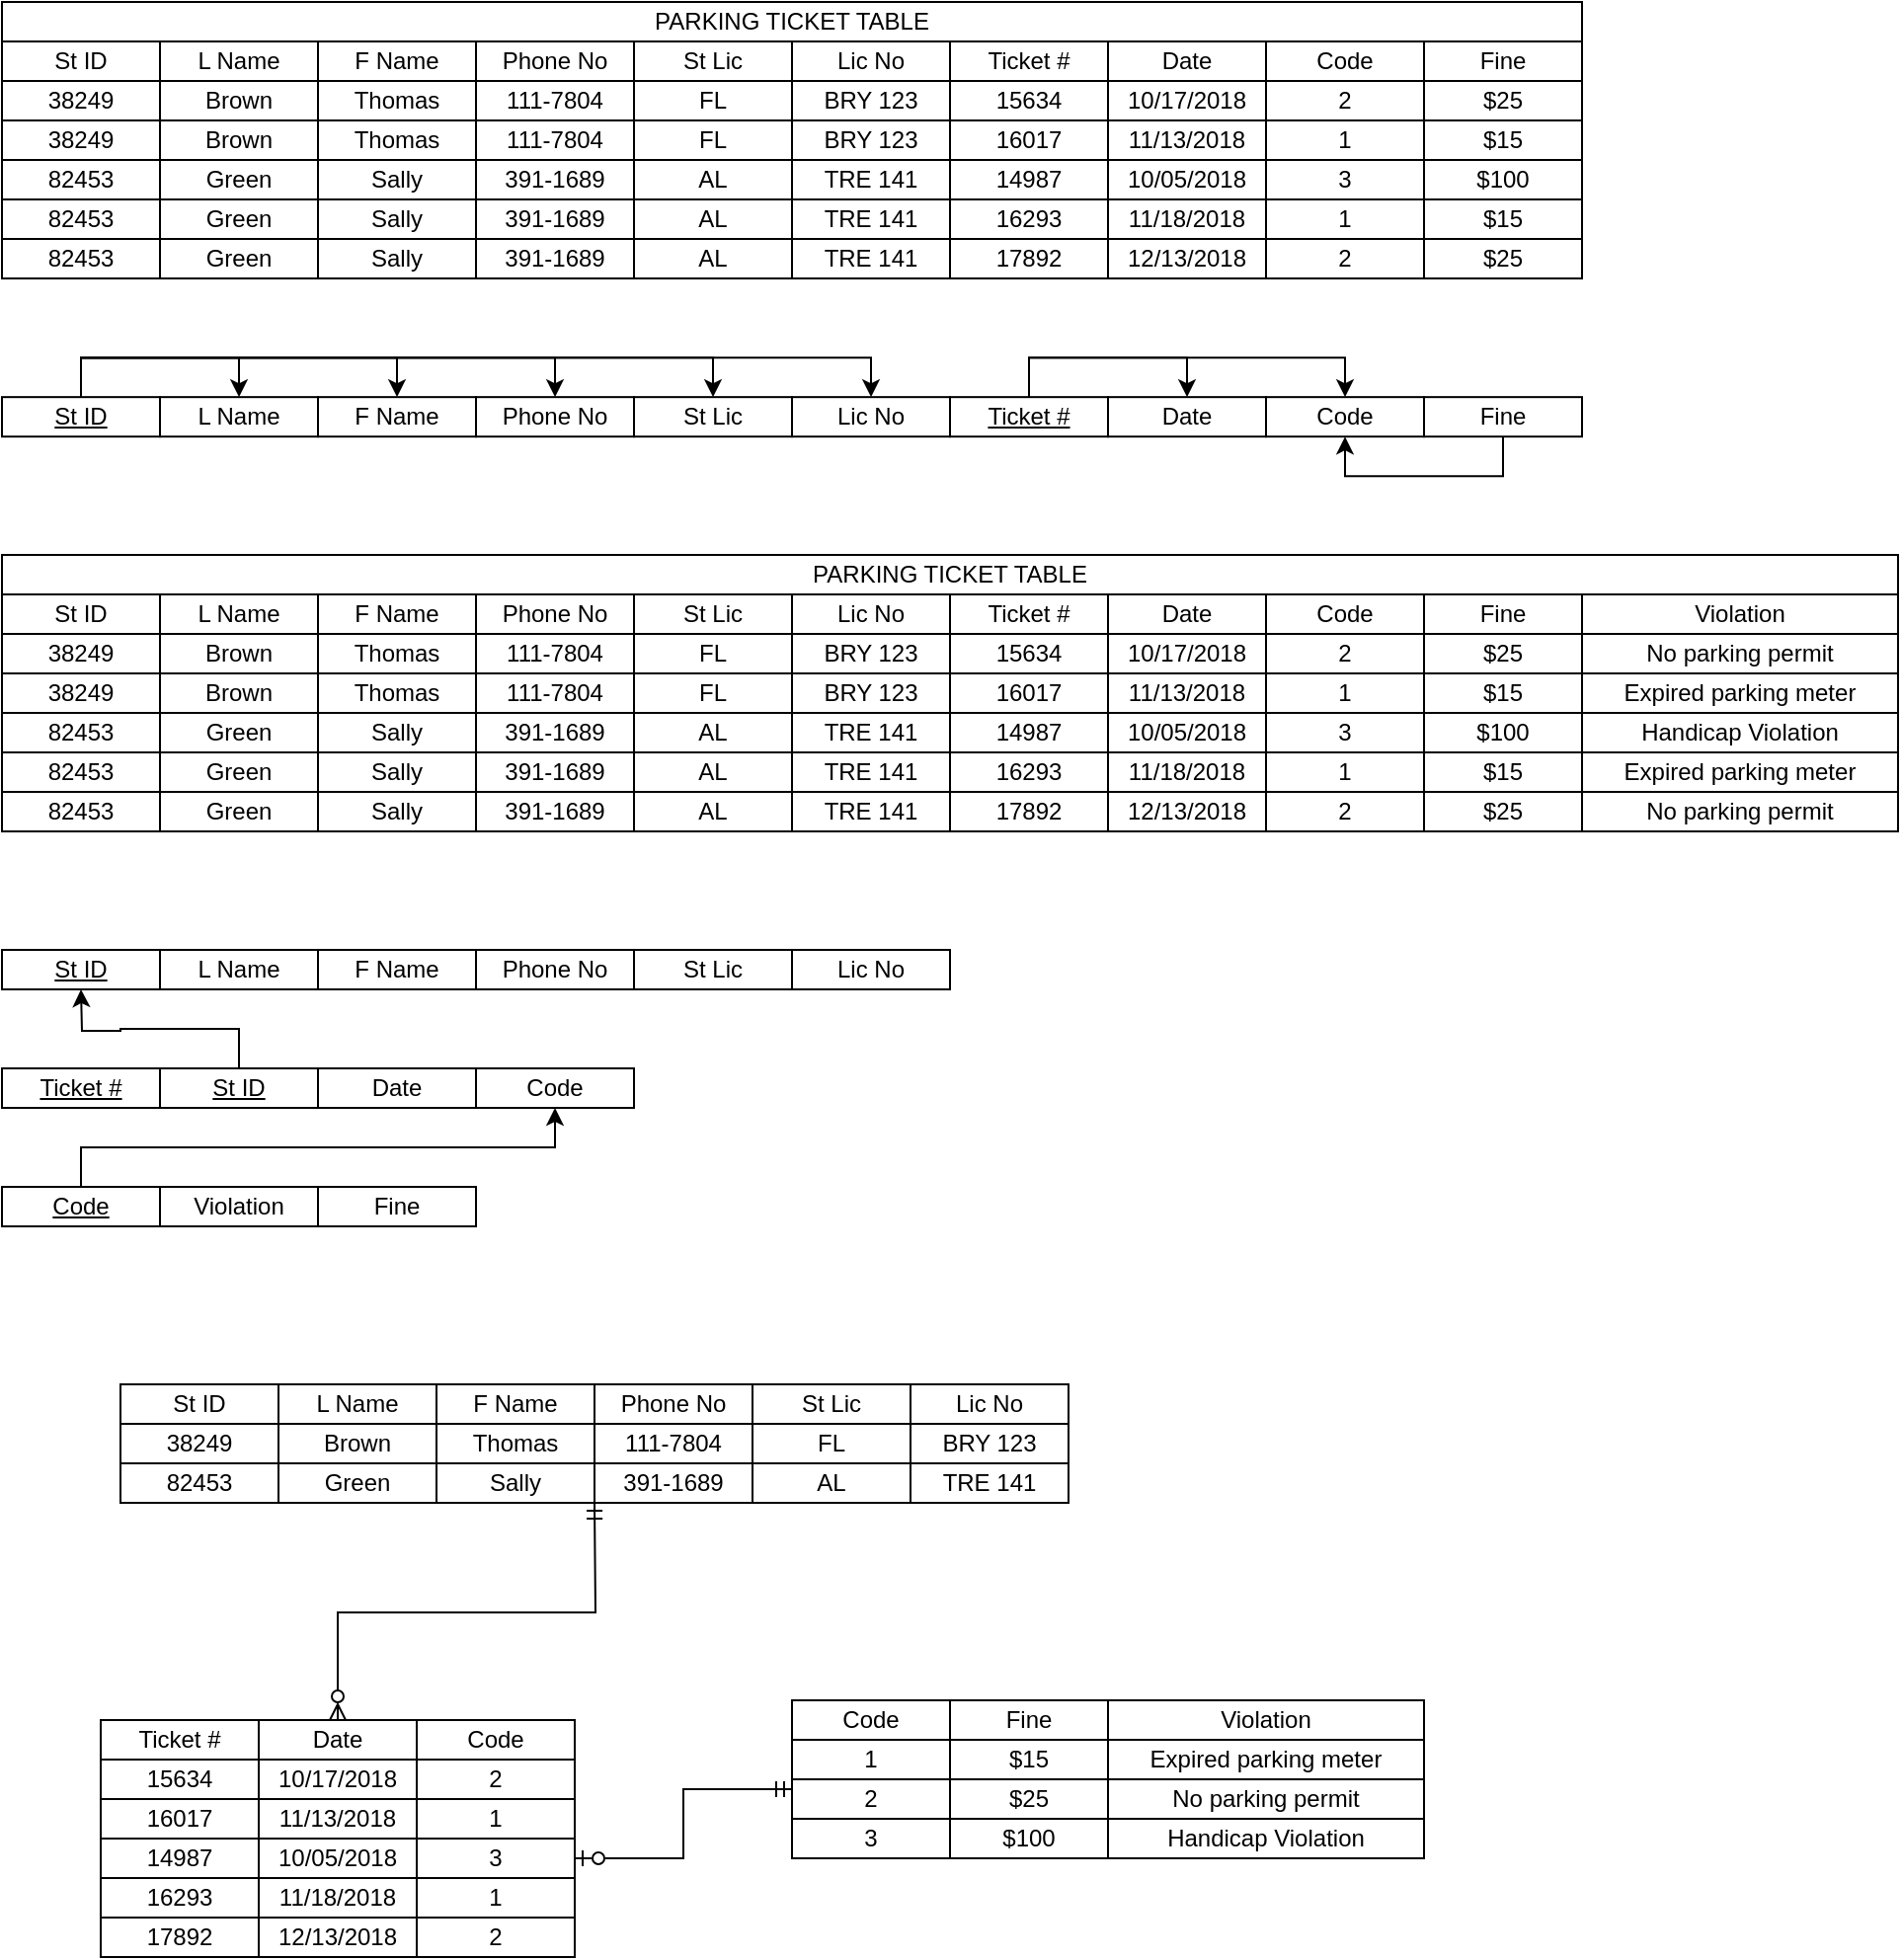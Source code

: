 <mxfile version="28.2.8">
  <diagram name="Page-1" id="AvaMco-YdOsuPRPhcN-Y">
    <mxGraphModel dx="755" dy="440" grid="1" gridSize="10" guides="1" tooltips="1" connect="1" arrows="1" fold="1" page="1" pageScale="1" pageWidth="850" pageHeight="1100" math="0" shadow="0">
      <root>
        <mxCell id="0" />
        <mxCell id="1" parent="0" />
        <mxCell id="0UQjAZHjR5uYfEtRIdzx-64" value="L Name" style="rounded=0;whiteSpace=wrap;html=1;" parent="1" vertex="1">
          <mxGeometry x="80" y="20" width="80" height="20" as="geometry" />
        </mxCell>
        <mxCell id="0UQjAZHjR5uYfEtRIdzx-65" value="St ID" style="rounded=0;whiteSpace=wrap;html=1;" parent="1" vertex="1">
          <mxGeometry y="20" width="80" height="20" as="geometry" />
        </mxCell>
        <mxCell id="0UQjAZHjR5uYfEtRIdzx-66" value="Phone No" style="rounded=0;whiteSpace=wrap;html=1;" parent="1" vertex="1">
          <mxGeometry x="240" y="20" width="80" height="20" as="geometry" />
        </mxCell>
        <mxCell id="0UQjAZHjR5uYfEtRIdzx-67" value="F Name" style="rounded=0;whiteSpace=wrap;html=1;" parent="1" vertex="1">
          <mxGeometry x="160" y="20" width="80" height="20" as="geometry" />
        </mxCell>
        <mxCell id="0UQjAZHjR5uYfEtRIdzx-68" value="Lic No" style="rounded=0;whiteSpace=wrap;html=1;" parent="1" vertex="1">
          <mxGeometry x="400" y="20" width="80" height="20" as="geometry" />
        </mxCell>
        <mxCell id="0UQjAZHjR5uYfEtRIdzx-69" value="St Lic" style="rounded=0;whiteSpace=wrap;html=1;" parent="1" vertex="1">
          <mxGeometry x="320" y="20" width="80" height="20" as="geometry" />
        </mxCell>
        <mxCell id="0UQjAZHjR5uYfEtRIdzx-70" value="Date" style="rounded=0;whiteSpace=wrap;html=1;" parent="1" vertex="1">
          <mxGeometry x="560" y="20" width="80" height="20" as="geometry" />
        </mxCell>
        <mxCell id="0UQjAZHjR5uYfEtRIdzx-71" value="Ticket #" style="rounded=0;whiteSpace=wrap;html=1;" parent="1" vertex="1">
          <mxGeometry x="480" y="20" width="80" height="20" as="geometry" />
        </mxCell>
        <mxCell id="0UQjAZHjR5uYfEtRIdzx-72" value="Fine" style="rounded=0;whiteSpace=wrap;html=1;" parent="1" vertex="1">
          <mxGeometry x="720" y="20" width="80" height="20" as="geometry" />
        </mxCell>
        <mxCell id="0UQjAZHjR5uYfEtRIdzx-73" value="Code" style="rounded=0;whiteSpace=wrap;html=1;" parent="1" vertex="1">
          <mxGeometry x="640" y="20" width="80" height="20" as="geometry" />
        </mxCell>
        <mxCell id="0UQjAZHjR5uYfEtRIdzx-74" value="Brown" style="rounded=0;whiteSpace=wrap;html=1;" parent="1" vertex="1">
          <mxGeometry x="80" y="40" width="80" height="20" as="geometry" />
        </mxCell>
        <mxCell id="0UQjAZHjR5uYfEtRIdzx-75" value="38249" style="rounded=0;whiteSpace=wrap;html=1;" parent="1" vertex="1">
          <mxGeometry y="40" width="80" height="20" as="geometry" />
        </mxCell>
        <mxCell id="0UQjAZHjR5uYfEtRIdzx-76" value="&lt;div&gt;111-7804&lt;/div&gt;" style="rounded=0;whiteSpace=wrap;html=1;" parent="1" vertex="1">
          <mxGeometry x="240" y="40" width="80" height="20" as="geometry" />
        </mxCell>
        <mxCell id="0UQjAZHjR5uYfEtRIdzx-77" value="Thomas" style="rounded=0;whiteSpace=wrap;html=1;" parent="1" vertex="1">
          <mxGeometry x="160" y="40" width="80" height="20" as="geometry" />
        </mxCell>
        <mxCell id="0UQjAZHjR5uYfEtRIdzx-78" value="BRY 123" style="rounded=0;whiteSpace=wrap;html=1;" parent="1" vertex="1">
          <mxGeometry x="400" y="40" width="80" height="20" as="geometry" />
        </mxCell>
        <mxCell id="0UQjAZHjR5uYfEtRIdzx-79" value="FL" style="rounded=0;whiteSpace=wrap;html=1;" parent="1" vertex="1">
          <mxGeometry x="320" y="40" width="80" height="20" as="geometry" />
        </mxCell>
        <mxCell id="0UQjAZHjR5uYfEtRIdzx-80" value="10/17/2018" style="rounded=0;whiteSpace=wrap;html=1;" parent="1" vertex="1">
          <mxGeometry x="560" y="40" width="80" height="20" as="geometry" />
        </mxCell>
        <mxCell id="0UQjAZHjR5uYfEtRIdzx-81" value="15634" style="rounded=0;whiteSpace=wrap;html=1;" parent="1" vertex="1">
          <mxGeometry x="480" y="40" width="80" height="20" as="geometry" />
        </mxCell>
        <mxCell id="0UQjAZHjR5uYfEtRIdzx-82" value="$25" style="rounded=0;whiteSpace=wrap;html=1;" parent="1" vertex="1">
          <mxGeometry x="720" y="40" width="80" height="20" as="geometry" />
        </mxCell>
        <mxCell id="0UQjAZHjR5uYfEtRIdzx-83" value="2" style="rounded=0;whiteSpace=wrap;html=1;" parent="1" vertex="1">
          <mxGeometry x="640" y="40" width="80" height="20" as="geometry" />
        </mxCell>
        <mxCell id="0UQjAZHjR5uYfEtRIdzx-84" value="Brown" style="rounded=0;whiteSpace=wrap;html=1;" parent="1" vertex="1">
          <mxGeometry x="80" y="60" width="80" height="20" as="geometry" />
        </mxCell>
        <mxCell id="0UQjAZHjR5uYfEtRIdzx-85" value="" style="rounded=0;whiteSpace=wrap;html=1;" parent="1" vertex="1">
          <mxGeometry y="60" width="80" height="20" as="geometry" />
        </mxCell>
        <mxCell id="0UQjAZHjR5uYfEtRIdzx-86" value="&lt;div&gt;111-7804&lt;/div&gt;" style="rounded=0;whiteSpace=wrap;html=1;" parent="1" vertex="1">
          <mxGeometry x="240" y="60" width="80" height="20" as="geometry" />
        </mxCell>
        <mxCell id="0UQjAZHjR5uYfEtRIdzx-87" value="Thomas" style="rounded=0;whiteSpace=wrap;html=1;" parent="1" vertex="1">
          <mxGeometry x="160" y="60" width="80" height="20" as="geometry" />
        </mxCell>
        <mxCell id="0UQjAZHjR5uYfEtRIdzx-88" value="BRY 123" style="rounded=0;whiteSpace=wrap;html=1;" parent="1" vertex="1">
          <mxGeometry x="400" y="60" width="80" height="20" as="geometry" />
        </mxCell>
        <mxCell id="0UQjAZHjR5uYfEtRIdzx-89" value="FL" style="rounded=0;whiteSpace=wrap;html=1;" parent="1" vertex="1">
          <mxGeometry x="320" y="60" width="80" height="20" as="geometry" />
        </mxCell>
        <mxCell id="0UQjAZHjR5uYfEtRIdzx-90" value="11/13/2018" style="rounded=0;whiteSpace=wrap;html=1;" parent="1" vertex="1">
          <mxGeometry x="560" y="60" width="80" height="20" as="geometry" />
        </mxCell>
        <mxCell id="0UQjAZHjR5uYfEtRIdzx-91" value="16017" style="rounded=0;whiteSpace=wrap;html=1;" parent="1" vertex="1">
          <mxGeometry x="480" y="60" width="80" height="20" as="geometry" />
        </mxCell>
        <mxCell id="0UQjAZHjR5uYfEtRIdzx-92" value="$15" style="rounded=0;whiteSpace=wrap;html=1;" parent="1" vertex="1">
          <mxGeometry x="720" y="60" width="80" height="20" as="geometry" />
        </mxCell>
        <mxCell id="0UQjAZHjR5uYfEtRIdzx-93" value="1" style="rounded=0;whiteSpace=wrap;html=1;" parent="1" vertex="1">
          <mxGeometry x="640" y="60" width="80" height="20" as="geometry" />
        </mxCell>
        <mxCell id="0UQjAZHjR5uYfEtRIdzx-94" value="Green" style="rounded=0;whiteSpace=wrap;html=1;" parent="1" vertex="1">
          <mxGeometry x="80" y="80" width="80" height="20" as="geometry" />
        </mxCell>
        <mxCell id="0UQjAZHjR5uYfEtRIdzx-95" value="82453" style="rounded=0;whiteSpace=wrap;html=1;" parent="1" vertex="1">
          <mxGeometry y="80" width="80" height="20" as="geometry" />
        </mxCell>
        <mxCell id="0UQjAZHjR5uYfEtRIdzx-96" value="391-1689" style="rounded=0;whiteSpace=wrap;html=1;" parent="1" vertex="1">
          <mxGeometry x="240" y="80" width="80" height="20" as="geometry" />
        </mxCell>
        <mxCell id="0UQjAZHjR5uYfEtRIdzx-97" value="Sally" style="rounded=0;whiteSpace=wrap;html=1;" parent="1" vertex="1">
          <mxGeometry x="160" y="80" width="80" height="20" as="geometry" />
        </mxCell>
        <mxCell id="0UQjAZHjR5uYfEtRIdzx-98" value="TRE 141" style="rounded=0;whiteSpace=wrap;html=1;" parent="1" vertex="1">
          <mxGeometry x="400" y="80" width="80" height="20" as="geometry" />
        </mxCell>
        <mxCell id="0UQjAZHjR5uYfEtRIdzx-99" value="AL" style="rounded=0;whiteSpace=wrap;html=1;" parent="1" vertex="1">
          <mxGeometry x="320" y="80" width="80" height="20" as="geometry" />
        </mxCell>
        <mxCell id="0UQjAZHjR5uYfEtRIdzx-100" value="10/05/2018" style="rounded=0;whiteSpace=wrap;html=1;" parent="1" vertex="1">
          <mxGeometry x="560" y="80" width="80" height="20" as="geometry" />
        </mxCell>
        <mxCell id="0UQjAZHjR5uYfEtRIdzx-101" value="14987" style="rounded=0;whiteSpace=wrap;html=1;" parent="1" vertex="1">
          <mxGeometry x="480" y="80" width="80" height="20" as="geometry" />
        </mxCell>
        <mxCell id="0UQjAZHjR5uYfEtRIdzx-102" value="$100" style="rounded=0;whiteSpace=wrap;html=1;" parent="1" vertex="1">
          <mxGeometry x="720" y="80" width="80" height="20" as="geometry" />
        </mxCell>
        <mxCell id="0UQjAZHjR5uYfEtRIdzx-103" value="3" style="rounded=0;whiteSpace=wrap;html=1;" parent="1" vertex="1">
          <mxGeometry x="640" y="80" width="80" height="20" as="geometry" />
        </mxCell>
        <mxCell id="0UQjAZHjR5uYfEtRIdzx-104" value="Green" style="rounded=0;whiteSpace=wrap;html=1;" parent="1" vertex="1">
          <mxGeometry x="80" y="100" width="80" height="20" as="geometry" />
        </mxCell>
        <mxCell id="0UQjAZHjR5uYfEtRIdzx-105" value="82453" style="rounded=0;whiteSpace=wrap;html=1;" parent="1" vertex="1">
          <mxGeometry y="100" width="80" height="20" as="geometry" />
        </mxCell>
        <mxCell id="0UQjAZHjR5uYfEtRIdzx-106" value="391-1689" style="rounded=0;whiteSpace=wrap;html=1;" parent="1" vertex="1">
          <mxGeometry x="240" y="100" width="80" height="20" as="geometry" />
        </mxCell>
        <mxCell id="0UQjAZHjR5uYfEtRIdzx-107" value="Sally" style="rounded=0;whiteSpace=wrap;html=1;" parent="1" vertex="1">
          <mxGeometry x="160" y="100" width="80" height="20" as="geometry" />
        </mxCell>
        <mxCell id="0UQjAZHjR5uYfEtRIdzx-108" value="TRE 141" style="rounded=0;whiteSpace=wrap;html=1;" parent="1" vertex="1">
          <mxGeometry x="400" y="100" width="80" height="20" as="geometry" />
        </mxCell>
        <mxCell id="0UQjAZHjR5uYfEtRIdzx-109" value="AL" style="rounded=0;whiteSpace=wrap;html=1;" parent="1" vertex="1">
          <mxGeometry x="320" y="100" width="80" height="20" as="geometry" />
        </mxCell>
        <mxCell id="0UQjAZHjR5uYfEtRIdzx-110" value="11/18/2018" style="rounded=0;whiteSpace=wrap;html=1;" parent="1" vertex="1">
          <mxGeometry x="560" y="100" width="80" height="20" as="geometry" />
        </mxCell>
        <mxCell id="0UQjAZHjR5uYfEtRIdzx-111" value="16293" style="rounded=0;whiteSpace=wrap;html=1;" parent="1" vertex="1">
          <mxGeometry x="480" y="100" width="80" height="20" as="geometry" />
        </mxCell>
        <mxCell id="0UQjAZHjR5uYfEtRIdzx-112" value="$15" style="rounded=0;whiteSpace=wrap;html=1;" parent="1" vertex="1">
          <mxGeometry x="720" y="100" width="80" height="20" as="geometry" />
        </mxCell>
        <mxCell id="0UQjAZHjR5uYfEtRIdzx-113" value="1" style="rounded=0;whiteSpace=wrap;html=1;" parent="1" vertex="1">
          <mxGeometry x="640" y="100" width="80" height="20" as="geometry" />
        </mxCell>
        <mxCell id="0UQjAZHjR5uYfEtRIdzx-114" value="Green" style="rounded=0;whiteSpace=wrap;html=1;" parent="1" vertex="1">
          <mxGeometry x="80" y="120" width="80" height="20" as="geometry" />
        </mxCell>
        <mxCell id="0UQjAZHjR5uYfEtRIdzx-115" value="82453" style="rounded=0;whiteSpace=wrap;html=1;" parent="1" vertex="1">
          <mxGeometry y="120" width="80" height="20" as="geometry" />
        </mxCell>
        <mxCell id="0UQjAZHjR5uYfEtRIdzx-116" value="391-1689" style="rounded=0;whiteSpace=wrap;html=1;" parent="1" vertex="1">
          <mxGeometry x="240" y="120" width="80" height="20" as="geometry" />
        </mxCell>
        <mxCell id="0UQjAZHjR5uYfEtRIdzx-117" value="Sally" style="rounded=0;whiteSpace=wrap;html=1;" parent="1" vertex="1">
          <mxGeometry x="160" y="120" width="80" height="20" as="geometry" />
        </mxCell>
        <mxCell id="0UQjAZHjR5uYfEtRIdzx-118" value="TRE 141" style="rounded=0;whiteSpace=wrap;html=1;" parent="1" vertex="1">
          <mxGeometry x="400" y="120" width="80" height="20" as="geometry" />
        </mxCell>
        <mxCell id="0UQjAZHjR5uYfEtRIdzx-119" value="AL" style="rounded=0;whiteSpace=wrap;html=1;" parent="1" vertex="1">
          <mxGeometry x="320" y="120" width="80" height="20" as="geometry" />
        </mxCell>
        <mxCell id="0UQjAZHjR5uYfEtRIdzx-120" value="12/13/2018" style="rounded=0;whiteSpace=wrap;html=1;" parent="1" vertex="1">
          <mxGeometry x="560" y="120" width="80" height="20" as="geometry" />
        </mxCell>
        <mxCell id="0UQjAZHjR5uYfEtRIdzx-121" value="17892" style="rounded=0;whiteSpace=wrap;html=1;" parent="1" vertex="1">
          <mxGeometry x="480" y="120" width="80" height="20" as="geometry" />
        </mxCell>
        <mxCell id="0UQjAZHjR5uYfEtRIdzx-122" value="$25" style="rounded=0;whiteSpace=wrap;html=1;" parent="1" vertex="1">
          <mxGeometry x="720" y="120" width="80" height="20" as="geometry" />
        </mxCell>
        <mxCell id="0UQjAZHjR5uYfEtRIdzx-123" value="2" style="rounded=0;whiteSpace=wrap;html=1;" parent="1" vertex="1">
          <mxGeometry x="640" y="120" width="80" height="20" as="geometry" />
        </mxCell>
        <mxCell id="r2siFuNWQ3NmHAQ4Ji6S-1" value="PARKING TICKET TABLE" style="rounded=0;whiteSpace=wrap;html=1;" parent="1" vertex="1">
          <mxGeometry width="800" height="20" as="geometry" />
        </mxCell>
        <mxCell id="r2siFuNWQ3NmHAQ4Ji6S-2" value="38249" style="rounded=0;whiteSpace=wrap;html=1;" parent="1" vertex="1">
          <mxGeometry y="60" width="80" height="20" as="geometry" />
        </mxCell>
        <mxCell id="r2siFuNWQ3NmHAQ4Ji6S-4" value="L Name" style="rounded=0;whiteSpace=wrap;html=1;" parent="1" vertex="1">
          <mxGeometry x="80" y="200.08" width="80" height="20" as="geometry" />
        </mxCell>
        <mxCell id="r2siFuNWQ3NmHAQ4Ji6S-24" style="edgeStyle=orthogonalEdgeStyle;rounded=0;orthogonalLoop=1;jettySize=auto;html=1;entryX=0.5;entryY=0;entryDx=0;entryDy=0;" parent="1" source="r2siFuNWQ3NmHAQ4Ji6S-5" target="r2siFuNWQ3NmHAQ4Ji6S-4" edge="1">
          <mxGeometry relative="1" as="geometry" />
        </mxCell>
        <mxCell id="r2siFuNWQ3NmHAQ4Ji6S-25" style="edgeStyle=orthogonalEdgeStyle;rounded=0;orthogonalLoop=1;jettySize=auto;html=1;entryX=0.5;entryY=0;entryDx=0;entryDy=0;exitX=0.5;exitY=0;exitDx=0;exitDy=0;" parent="1" source="r2siFuNWQ3NmHAQ4Ji6S-5" target="r2siFuNWQ3NmHAQ4Ji6S-7" edge="1">
          <mxGeometry relative="1" as="geometry" />
        </mxCell>
        <mxCell id="r2siFuNWQ3NmHAQ4Ji6S-26" style="edgeStyle=orthogonalEdgeStyle;rounded=0;orthogonalLoop=1;jettySize=auto;html=1;entryX=0.5;entryY=0;entryDx=0;entryDy=0;exitX=0.5;exitY=0;exitDx=0;exitDy=0;" parent="1" source="r2siFuNWQ3NmHAQ4Ji6S-5" target="r2siFuNWQ3NmHAQ4Ji6S-6" edge="1">
          <mxGeometry relative="1" as="geometry" />
        </mxCell>
        <mxCell id="r2siFuNWQ3NmHAQ4Ji6S-27" style="edgeStyle=orthogonalEdgeStyle;rounded=0;orthogonalLoop=1;jettySize=auto;html=1;entryX=0.5;entryY=0;entryDx=0;entryDy=0;exitX=0.5;exitY=0;exitDx=0;exitDy=0;" parent="1" source="r2siFuNWQ3NmHAQ4Ji6S-5" target="r2siFuNWQ3NmHAQ4Ji6S-9" edge="1">
          <mxGeometry relative="1" as="geometry" />
        </mxCell>
        <mxCell id="r2siFuNWQ3NmHAQ4Ji6S-28" style="edgeStyle=orthogonalEdgeStyle;rounded=0;orthogonalLoop=1;jettySize=auto;html=1;entryX=0.5;entryY=0;entryDx=0;entryDy=0;exitX=0.5;exitY=0;exitDx=0;exitDy=0;" parent="1" source="r2siFuNWQ3NmHAQ4Ji6S-5" target="r2siFuNWQ3NmHAQ4Ji6S-8" edge="1">
          <mxGeometry relative="1" as="geometry" />
        </mxCell>
        <mxCell id="r2siFuNWQ3NmHAQ4Ji6S-5" value="&lt;u&gt;St ID&lt;/u&gt;" style="rounded=0;whiteSpace=wrap;html=1;" parent="1" vertex="1">
          <mxGeometry y="200.08" width="80" height="20" as="geometry" />
        </mxCell>
        <mxCell id="r2siFuNWQ3NmHAQ4Ji6S-6" value="Phone No" style="rounded=0;whiteSpace=wrap;html=1;" parent="1" vertex="1">
          <mxGeometry x="240" y="200.08" width="80" height="20" as="geometry" />
        </mxCell>
        <mxCell id="r2siFuNWQ3NmHAQ4Ji6S-7" value="F Name" style="rounded=0;whiteSpace=wrap;html=1;" parent="1" vertex="1">
          <mxGeometry x="160" y="200.08" width="80" height="20" as="geometry" />
        </mxCell>
        <mxCell id="r2siFuNWQ3NmHAQ4Ji6S-8" value="Lic No" style="rounded=0;whiteSpace=wrap;html=1;" parent="1" vertex="1">
          <mxGeometry x="400" y="200.08" width="80" height="20" as="geometry" />
        </mxCell>
        <mxCell id="r2siFuNWQ3NmHAQ4Ji6S-9" value="St Lic" style="rounded=0;whiteSpace=wrap;html=1;" parent="1" vertex="1">
          <mxGeometry x="320" y="200.08" width="80" height="20" as="geometry" />
        </mxCell>
        <mxCell id="r2siFuNWQ3NmHAQ4Ji6S-10" value="Date" style="rounded=0;whiteSpace=wrap;html=1;" parent="1" vertex="1">
          <mxGeometry x="560" y="200.08" width="80" height="20" as="geometry" />
        </mxCell>
        <mxCell id="r2siFuNWQ3NmHAQ4Ji6S-14" style="edgeStyle=orthogonalEdgeStyle;rounded=0;orthogonalLoop=1;jettySize=auto;html=1;entryX=0.5;entryY=0;entryDx=0;entryDy=0;" parent="1" source="r2siFuNWQ3NmHAQ4Ji6S-11" target="r2siFuNWQ3NmHAQ4Ji6S-10" edge="1">
          <mxGeometry relative="1" as="geometry" />
        </mxCell>
        <mxCell id="r2siFuNWQ3NmHAQ4Ji6S-18" style="edgeStyle=orthogonalEdgeStyle;rounded=0;orthogonalLoop=1;jettySize=auto;html=1;entryX=0.5;entryY=0;entryDx=0;entryDy=0;exitX=0.5;exitY=0;exitDx=0;exitDy=0;" parent="1" source="r2siFuNWQ3NmHAQ4Ji6S-11" target="r2siFuNWQ3NmHAQ4Ji6S-13" edge="1">
          <mxGeometry relative="1" as="geometry" />
        </mxCell>
        <mxCell id="r2siFuNWQ3NmHAQ4Ji6S-11" value="&lt;u&gt;Ticket #&lt;/u&gt;" style="rounded=0;whiteSpace=wrap;html=1;" parent="1" vertex="1">
          <mxGeometry x="480" y="200.08" width="80" height="20" as="geometry" />
        </mxCell>
        <mxCell id="hmiW_719eqXFLRhjZall-85" style="edgeStyle=orthogonalEdgeStyle;rounded=0;orthogonalLoop=1;jettySize=auto;html=1;entryX=0.5;entryY=1;entryDx=0;entryDy=0;exitX=0.5;exitY=1;exitDx=0;exitDy=0;" edge="1" parent="1" source="r2siFuNWQ3NmHAQ4Ji6S-12" target="r2siFuNWQ3NmHAQ4Ji6S-13">
          <mxGeometry relative="1" as="geometry" />
        </mxCell>
        <mxCell id="r2siFuNWQ3NmHAQ4Ji6S-12" value="Fine" style="rounded=0;whiteSpace=wrap;html=1;" parent="1" vertex="1">
          <mxGeometry x="720" y="200.08" width="80" height="20" as="geometry" />
        </mxCell>
        <mxCell id="r2siFuNWQ3NmHAQ4Ji6S-13" value="Code" style="rounded=0;whiteSpace=wrap;html=1;" parent="1" vertex="1">
          <mxGeometry x="640" y="200.08" width="80" height="20" as="geometry" />
        </mxCell>
        <mxCell id="r2siFuNWQ3NmHAQ4Ji6S-29" value="L Name" style="rounded=0;whiteSpace=wrap;html=1;" parent="1" vertex="1">
          <mxGeometry x="80" y="480.0" width="80" height="20" as="geometry" />
        </mxCell>
        <mxCell id="r2siFuNWQ3NmHAQ4Ji6S-30" value="&lt;u&gt;St ID&lt;/u&gt;" style="rounded=0;whiteSpace=wrap;html=1;" parent="1" vertex="1">
          <mxGeometry y="480.0" width="80" height="20" as="geometry" />
        </mxCell>
        <mxCell id="r2siFuNWQ3NmHAQ4Ji6S-31" value="Phone No" style="rounded=0;whiteSpace=wrap;html=1;" parent="1" vertex="1">
          <mxGeometry x="240" y="480.0" width="80" height="20" as="geometry" />
        </mxCell>
        <mxCell id="r2siFuNWQ3NmHAQ4Ji6S-32" value="F Name" style="rounded=0;whiteSpace=wrap;html=1;" parent="1" vertex="1">
          <mxGeometry x="160" y="480.0" width="80" height="20" as="geometry" />
        </mxCell>
        <mxCell id="r2siFuNWQ3NmHAQ4Ji6S-33" value="Lic No" style="rounded=0;whiteSpace=wrap;html=1;" parent="1" vertex="1">
          <mxGeometry x="400" y="480.0" width="80" height="20" as="geometry" />
        </mxCell>
        <mxCell id="r2siFuNWQ3NmHAQ4Ji6S-34" value="St Lic" style="rounded=0;whiteSpace=wrap;html=1;" parent="1" vertex="1">
          <mxGeometry x="320" y="480.0" width="80" height="20" as="geometry" />
        </mxCell>
        <mxCell id="r2siFuNWQ3NmHAQ4Ji6S-35" value="Date" style="rounded=0;whiteSpace=wrap;html=1;" parent="1" vertex="1">
          <mxGeometry x="160" y="540" width="80" height="20" as="geometry" />
        </mxCell>
        <mxCell id="r2siFuNWQ3NmHAQ4Ji6S-36" value="&lt;u&gt;Ticket #&lt;/u&gt;" style="rounded=0;whiteSpace=wrap;html=1;" parent="1" vertex="1">
          <mxGeometry y="540" width="80" height="20" as="geometry" />
        </mxCell>
        <mxCell id="r2siFuNWQ3NmHAQ4Ji6S-37" value="Fine" style="rounded=0;whiteSpace=wrap;html=1;" parent="1" vertex="1">
          <mxGeometry x="160" y="600" width="80" height="20" as="geometry" />
        </mxCell>
        <mxCell id="r2siFuNWQ3NmHAQ4Ji6S-38" value="Code" style="rounded=0;whiteSpace=wrap;html=1;" parent="1" vertex="1">
          <mxGeometry x="240" y="540" width="80" height="20" as="geometry" />
        </mxCell>
        <mxCell id="hmiW_719eqXFLRhjZall-1" value="Violation" style="rounded=0;whiteSpace=wrap;html=1;" vertex="1" parent="1">
          <mxGeometry x="80" y="600" width="80" height="20" as="geometry" />
        </mxCell>
        <mxCell id="hmiW_719eqXFLRhjZall-6" style="edgeStyle=orthogonalEdgeStyle;rounded=0;orthogonalLoop=1;jettySize=auto;html=1;entryX=0.5;entryY=1;entryDx=0;entryDy=0;exitX=0.5;exitY=0;exitDx=0;exitDy=0;" edge="1" parent="1" source="hmiW_719eqXFLRhjZall-2" target="r2siFuNWQ3NmHAQ4Ji6S-38">
          <mxGeometry relative="1" as="geometry" />
        </mxCell>
        <mxCell id="hmiW_719eqXFLRhjZall-2" value="&lt;u&gt;Code&lt;/u&gt;" style="rounded=0;whiteSpace=wrap;html=1;" vertex="1" parent="1">
          <mxGeometry y="600" width="80" height="20" as="geometry" />
        </mxCell>
        <mxCell id="hmiW_719eqXFLRhjZall-10" style="edgeStyle=orthogonalEdgeStyle;rounded=0;orthogonalLoop=1;jettySize=auto;html=1;exitX=0.5;exitY=0;exitDx=0;exitDy=0;" edge="1" parent="1" source="hmiW_719eqXFLRhjZall-5">
          <mxGeometry relative="1" as="geometry">
            <mxPoint x="40" y="500.0" as="targetPoint" />
          </mxGeometry>
        </mxCell>
        <mxCell id="hmiW_719eqXFLRhjZall-5" value="&lt;u&gt;St ID&lt;/u&gt;" style="rounded=0;whiteSpace=wrap;html=1;" vertex="1" parent="1">
          <mxGeometry x="80" y="540" width="80" height="20" as="geometry" />
        </mxCell>
        <mxCell id="hmiW_719eqXFLRhjZall-11" value="L Name" style="rounded=0;whiteSpace=wrap;html=1;" vertex="1" parent="1">
          <mxGeometry x="80" y="300" width="80" height="20" as="geometry" />
        </mxCell>
        <mxCell id="hmiW_719eqXFLRhjZall-12" value="St ID" style="rounded=0;whiteSpace=wrap;html=1;" vertex="1" parent="1">
          <mxGeometry y="300" width="80" height="20" as="geometry" />
        </mxCell>
        <mxCell id="hmiW_719eqXFLRhjZall-13" value="Phone No" style="rounded=0;whiteSpace=wrap;html=1;" vertex="1" parent="1">
          <mxGeometry x="240" y="300" width="80" height="20" as="geometry" />
        </mxCell>
        <mxCell id="hmiW_719eqXFLRhjZall-14" value="F Name" style="rounded=0;whiteSpace=wrap;html=1;" vertex="1" parent="1">
          <mxGeometry x="160" y="300" width="80" height="20" as="geometry" />
        </mxCell>
        <mxCell id="hmiW_719eqXFLRhjZall-15" value="Lic No" style="rounded=0;whiteSpace=wrap;html=1;" vertex="1" parent="1">
          <mxGeometry x="400" y="300" width="80" height="20" as="geometry" />
        </mxCell>
        <mxCell id="hmiW_719eqXFLRhjZall-16" value="St Lic" style="rounded=0;whiteSpace=wrap;html=1;" vertex="1" parent="1">
          <mxGeometry x="320" y="300" width="80" height="20" as="geometry" />
        </mxCell>
        <mxCell id="hmiW_719eqXFLRhjZall-17" value="Date" style="rounded=0;whiteSpace=wrap;html=1;" vertex="1" parent="1">
          <mxGeometry x="560" y="300" width="80" height="20" as="geometry" />
        </mxCell>
        <mxCell id="hmiW_719eqXFLRhjZall-18" value="Ticket #" style="rounded=0;whiteSpace=wrap;html=1;" vertex="1" parent="1">
          <mxGeometry x="480" y="300" width="80" height="20" as="geometry" />
        </mxCell>
        <mxCell id="hmiW_719eqXFLRhjZall-19" value="Fine" style="rounded=0;whiteSpace=wrap;html=1;" vertex="1" parent="1">
          <mxGeometry x="720" y="300" width="80" height="20" as="geometry" />
        </mxCell>
        <mxCell id="hmiW_719eqXFLRhjZall-20" value="Code" style="rounded=0;whiteSpace=wrap;html=1;" vertex="1" parent="1">
          <mxGeometry x="640" y="300" width="80" height="20" as="geometry" />
        </mxCell>
        <mxCell id="hmiW_719eqXFLRhjZall-21" value="Brown" style="rounded=0;whiteSpace=wrap;html=1;" vertex="1" parent="1">
          <mxGeometry x="80" y="320" width="80" height="20" as="geometry" />
        </mxCell>
        <mxCell id="hmiW_719eqXFLRhjZall-22" value="38249" style="rounded=0;whiteSpace=wrap;html=1;" vertex="1" parent="1">
          <mxGeometry y="320" width="80" height="20" as="geometry" />
        </mxCell>
        <mxCell id="hmiW_719eqXFLRhjZall-23" value="&lt;div&gt;111-7804&lt;/div&gt;" style="rounded=0;whiteSpace=wrap;html=1;" vertex="1" parent="1">
          <mxGeometry x="240" y="320" width="80" height="20" as="geometry" />
        </mxCell>
        <mxCell id="hmiW_719eqXFLRhjZall-24" value="Thomas" style="rounded=0;whiteSpace=wrap;html=1;" vertex="1" parent="1">
          <mxGeometry x="160" y="320" width="80" height="20" as="geometry" />
        </mxCell>
        <mxCell id="hmiW_719eqXFLRhjZall-25" value="BRY 123" style="rounded=0;whiteSpace=wrap;html=1;" vertex="1" parent="1">
          <mxGeometry x="400" y="320" width="80" height="20" as="geometry" />
        </mxCell>
        <mxCell id="hmiW_719eqXFLRhjZall-26" value="FL" style="rounded=0;whiteSpace=wrap;html=1;" vertex="1" parent="1">
          <mxGeometry x="320" y="320" width="80" height="20" as="geometry" />
        </mxCell>
        <mxCell id="hmiW_719eqXFLRhjZall-27" value="10/17/2018" style="rounded=0;whiteSpace=wrap;html=1;" vertex="1" parent="1">
          <mxGeometry x="560" y="320" width="80" height="20" as="geometry" />
        </mxCell>
        <mxCell id="hmiW_719eqXFLRhjZall-28" value="15634" style="rounded=0;whiteSpace=wrap;html=1;" vertex="1" parent="1">
          <mxGeometry x="480" y="320" width="80" height="20" as="geometry" />
        </mxCell>
        <mxCell id="hmiW_719eqXFLRhjZall-29" value="$25" style="rounded=0;whiteSpace=wrap;html=1;" vertex="1" parent="1">
          <mxGeometry x="720" y="320" width="80" height="20" as="geometry" />
        </mxCell>
        <mxCell id="hmiW_719eqXFLRhjZall-30" value="2" style="rounded=0;whiteSpace=wrap;html=1;" vertex="1" parent="1">
          <mxGeometry x="640" y="320" width="80" height="20" as="geometry" />
        </mxCell>
        <mxCell id="hmiW_719eqXFLRhjZall-31" value="Brown" style="rounded=0;whiteSpace=wrap;html=1;" vertex="1" parent="1">
          <mxGeometry x="80" y="340" width="80" height="20" as="geometry" />
        </mxCell>
        <mxCell id="hmiW_719eqXFLRhjZall-32" value="" style="rounded=0;whiteSpace=wrap;html=1;" vertex="1" parent="1">
          <mxGeometry y="340" width="80" height="20" as="geometry" />
        </mxCell>
        <mxCell id="hmiW_719eqXFLRhjZall-33" value="&lt;div&gt;111-7804&lt;/div&gt;" style="rounded=0;whiteSpace=wrap;html=1;" vertex="1" parent="1">
          <mxGeometry x="240" y="340" width="80" height="20" as="geometry" />
        </mxCell>
        <mxCell id="hmiW_719eqXFLRhjZall-34" value="Thomas" style="rounded=0;whiteSpace=wrap;html=1;" vertex="1" parent="1">
          <mxGeometry x="160" y="340" width="80" height="20" as="geometry" />
        </mxCell>
        <mxCell id="hmiW_719eqXFLRhjZall-35" value="BRY 123" style="rounded=0;whiteSpace=wrap;html=1;" vertex="1" parent="1">
          <mxGeometry x="400" y="340" width="80" height="20" as="geometry" />
        </mxCell>
        <mxCell id="hmiW_719eqXFLRhjZall-36" value="FL" style="rounded=0;whiteSpace=wrap;html=1;" vertex="1" parent="1">
          <mxGeometry x="320" y="340" width="80" height="20" as="geometry" />
        </mxCell>
        <mxCell id="hmiW_719eqXFLRhjZall-37" value="11/13/2018" style="rounded=0;whiteSpace=wrap;html=1;" vertex="1" parent="1">
          <mxGeometry x="560" y="340" width="80" height="20" as="geometry" />
        </mxCell>
        <mxCell id="hmiW_719eqXFLRhjZall-38" value="16017" style="rounded=0;whiteSpace=wrap;html=1;" vertex="1" parent="1">
          <mxGeometry x="480" y="340" width="80" height="20" as="geometry" />
        </mxCell>
        <mxCell id="hmiW_719eqXFLRhjZall-39" value="$15" style="rounded=0;whiteSpace=wrap;html=1;" vertex="1" parent="1">
          <mxGeometry x="720" y="340" width="80" height="20" as="geometry" />
        </mxCell>
        <mxCell id="hmiW_719eqXFLRhjZall-40" value="1" style="rounded=0;whiteSpace=wrap;html=1;" vertex="1" parent="1">
          <mxGeometry x="640" y="340" width="80" height="20" as="geometry" />
        </mxCell>
        <mxCell id="hmiW_719eqXFLRhjZall-41" value="Green" style="rounded=0;whiteSpace=wrap;html=1;" vertex="1" parent="1">
          <mxGeometry x="80" y="360" width="80" height="20" as="geometry" />
        </mxCell>
        <mxCell id="hmiW_719eqXFLRhjZall-42" value="82453" style="rounded=0;whiteSpace=wrap;html=1;" vertex="1" parent="1">
          <mxGeometry y="360" width="80" height="20" as="geometry" />
        </mxCell>
        <mxCell id="hmiW_719eqXFLRhjZall-43" value="391-1689" style="rounded=0;whiteSpace=wrap;html=1;" vertex="1" parent="1">
          <mxGeometry x="240" y="360" width="80" height="20" as="geometry" />
        </mxCell>
        <mxCell id="hmiW_719eqXFLRhjZall-44" value="Sally" style="rounded=0;whiteSpace=wrap;html=1;" vertex="1" parent="1">
          <mxGeometry x="160" y="360" width="80" height="20" as="geometry" />
        </mxCell>
        <mxCell id="hmiW_719eqXFLRhjZall-45" value="TRE 141" style="rounded=0;whiteSpace=wrap;html=1;" vertex="1" parent="1">
          <mxGeometry x="400" y="360" width="80" height="20" as="geometry" />
        </mxCell>
        <mxCell id="hmiW_719eqXFLRhjZall-46" value="AL" style="rounded=0;whiteSpace=wrap;html=1;" vertex="1" parent="1">
          <mxGeometry x="320" y="360" width="80" height="20" as="geometry" />
        </mxCell>
        <mxCell id="hmiW_719eqXFLRhjZall-47" value="10/05/2018" style="rounded=0;whiteSpace=wrap;html=1;" vertex="1" parent="1">
          <mxGeometry x="560" y="360" width="80" height="20" as="geometry" />
        </mxCell>
        <mxCell id="hmiW_719eqXFLRhjZall-48" value="14987" style="rounded=0;whiteSpace=wrap;html=1;" vertex="1" parent="1">
          <mxGeometry x="480" y="360" width="80" height="20" as="geometry" />
        </mxCell>
        <mxCell id="hmiW_719eqXFLRhjZall-49" value="$100" style="rounded=0;whiteSpace=wrap;html=1;" vertex="1" parent="1">
          <mxGeometry x="720" y="360" width="80" height="20" as="geometry" />
        </mxCell>
        <mxCell id="hmiW_719eqXFLRhjZall-50" value="3" style="rounded=0;whiteSpace=wrap;html=1;" vertex="1" parent="1">
          <mxGeometry x="640" y="360" width="80" height="20" as="geometry" />
        </mxCell>
        <mxCell id="hmiW_719eqXFLRhjZall-51" value="Green" style="rounded=0;whiteSpace=wrap;html=1;" vertex="1" parent="1">
          <mxGeometry x="80" y="380" width="80" height="20" as="geometry" />
        </mxCell>
        <mxCell id="hmiW_719eqXFLRhjZall-52" value="82453" style="rounded=0;whiteSpace=wrap;html=1;" vertex="1" parent="1">
          <mxGeometry y="380" width="80" height="20" as="geometry" />
        </mxCell>
        <mxCell id="hmiW_719eqXFLRhjZall-53" value="391-1689" style="rounded=0;whiteSpace=wrap;html=1;" vertex="1" parent="1">
          <mxGeometry x="240" y="380" width="80" height="20" as="geometry" />
        </mxCell>
        <mxCell id="hmiW_719eqXFLRhjZall-54" value="Sally" style="rounded=0;whiteSpace=wrap;html=1;" vertex="1" parent="1">
          <mxGeometry x="160" y="380" width="80" height="20" as="geometry" />
        </mxCell>
        <mxCell id="hmiW_719eqXFLRhjZall-55" value="TRE 141" style="rounded=0;whiteSpace=wrap;html=1;" vertex="1" parent="1">
          <mxGeometry x="400" y="380" width="80" height="20" as="geometry" />
        </mxCell>
        <mxCell id="hmiW_719eqXFLRhjZall-56" value="AL" style="rounded=0;whiteSpace=wrap;html=1;" vertex="1" parent="1">
          <mxGeometry x="320" y="380" width="80" height="20" as="geometry" />
        </mxCell>
        <mxCell id="hmiW_719eqXFLRhjZall-57" value="11/18/2018" style="rounded=0;whiteSpace=wrap;html=1;" vertex="1" parent="1">
          <mxGeometry x="560" y="380" width="80" height="20" as="geometry" />
        </mxCell>
        <mxCell id="hmiW_719eqXFLRhjZall-58" value="16293" style="rounded=0;whiteSpace=wrap;html=1;" vertex="1" parent="1">
          <mxGeometry x="480" y="380" width="80" height="20" as="geometry" />
        </mxCell>
        <mxCell id="hmiW_719eqXFLRhjZall-59" value="$15" style="rounded=0;whiteSpace=wrap;html=1;" vertex="1" parent="1">
          <mxGeometry x="720" y="380" width="80" height="20" as="geometry" />
        </mxCell>
        <mxCell id="hmiW_719eqXFLRhjZall-60" value="1" style="rounded=0;whiteSpace=wrap;html=1;" vertex="1" parent="1">
          <mxGeometry x="640" y="380" width="80" height="20" as="geometry" />
        </mxCell>
        <mxCell id="hmiW_719eqXFLRhjZall-61" value="Green" style="rounded=0;whiteSpace=wrap;html=1;" vertex="1" parent="1">
          <mxGeometry x="80" y="400" width="80" height="20" as="geometry" />
        </mxCell>
        <mxCell id="hmiW_719eqXFLRhjZall-62" value="82453" style="rounded=0;whiteSpace=wrap;html=1;" vertex="1" parent="1">
          <mxGeometry y="400" width="80" height="20" as="geometry" />
        </mxCell>
        <mxCell id="hmiW_719eqXFLRhjZall-63" value="391-1689" style="rounded=0;whiteSpace=wrap;html=1;" vertex="1" parent="1">
          <mxGeometry x="240" y="400" width="80" height="20" as="geometry" />
        </mxCell>
        <mxCell id="hmiW_719eqXFLRhjZall-64" value="Sally" style="rounded=0;whiteSpace=wrap;html=1;" vertex="1" parent="1">
          <mxGeometry x="160" y="400" width="80" height="20" as="geometry" />
        </mxCell>
        <mxCell id="hmiW_719eqXFLRhjZall-65" value="TRE 141" style="rounded=0;whiteSpace=wrap;html=1;" vertex="1" parent="1">
          <mxGeometry x="400" y="400" width="80" height="20" as="geometry" />
        </mxCell>
        <mxCell id="hmiW_719eqXFLRhjZall-66" value="AL" style="rounded=0;whiteSpace=wrap;html=1;" vertex="1" parent="1">
          <mxGeometry x="320" y="400" width="80" height="20" as="geometry" />
        </mxCell>
        <mxCell id="hmiW_719eqXFLRhjZall-67" value="12/13/2018" style="rounded=0;whiteSpace=wrap;html=1;" vertex="1" parent="1">
          <mxGeometry x="560" y="400" width="80" height="20" as="geometry" />
        </mxCell>
        <mxCell id="hmiW_719eqXFLRhjZall-68" value="17892" style="rounded=0;whiteSpace=wrap;html=1;" vertex="1" parent="1">
          <mxGeometry x="480" y="400" width="80" height="20" as="geometry" />
        </mxCell>
        <mxCell id="hmiW_719eqXFLRhjZall-69" value="$25" style="rounded=0;whiteSpace=wrap;html=1;" vertex="1" parent="1">
          <mxGeometry x="720" y="400" width="80" height="20" as="geometry" />
        </mxCell>
        <mxCell id="hmiW_719eqXFLRhjZall-70" value="2" style="rounded=0;whiteSpace=wrap;html=1;" vertex="1" parent="1">
          <mxGeometry x="640" y="400" width="80" height="20" as="geometry" />
        </mxCell>
        <mxCell id="hmiW_719eqXFLRhjZall-71" value="PARKING TICKET TABLE" style="rounded=0;whiteSpace=wrap;html=1;" vertex="1" parent="1">
          <mxGeometry y="280" width="960" height="20" as="geometry" />
        </mxCell>
        <mxCell id="hmiW_719eqXFLRhjZall-72" value="38249" style="rounded=0;whiteSpace=wrap;html=1;" vertex="1" parent="1">
          <mxGeometry y="340" width="80" height="20" as="geometry" />
        </mxCell>
        <mxCell id="hmiW_719eqXFLRhjZall-73" value="Violation" style="rounded=0;whiteSpace=wrap;html=1;" vertex="1" parent="1">
          <mxGeometry x="800" y="300" width="160" height="20" as="geometry" />
        </mxCell>
        <mxCell id="hmiW_719eqXFLRhjZall-78" value="No parking permit" style="rounded=0;whiteSpace=wrap;html=1;" vertex="1" parent="1">
          <mxGeometry x="800" y="320" width="160" height="20" as="geometry" />
        </mxCell>
        <mxCell id="hmiW_719eqXFLRhjZall-79" value="Expired parking meter" style="rounded=0;whiteSpace=wrap;html=1;" vertex="1" parent="1">
          <mxGeometry x="800" y="340" width="160" height="20" as="geometry" />
        </mxCell>
        <mxCell id="hmiW_719eqXFLRhjZall-80" value="Handicap Violation" style="rounded=0;whiteSpace=wrap;html=1;" vertex="1" parent="1">
          <mxGeometry x="800" y="360" width="160" height="20" as="geometry" />
        </mxCell>
        <mxCell id="hmiW_719eqXFLRhjZall-81" value="Expired parking meter" style="rounded=0;whiteSpace=wrap;html=1;" vertex="1" parent="1">
          <mxGeometry x="800" y="380" width="160" height="20" as="geometry" />
        </mxCell>
        <mxCell id="hmiW_719eqXFLRhjZall-82" value="No parking permit" style="rounded=0;whiteSpace=wrap;html=1;" vertex="1" parent="1">
          <mxGeometry x="800" y="400" width="160" height="20" as="geometry" />
        </mxCell>
        <mxCell id="hmiW_719eqXFLRhjZall-164" value="" style="group" vertex="1" connectable="0" parent="1">
          <mxGeometry x="50" y="870" width="240" height="120" as="geometry" />
        </mxCell>
        <mxCell id="hmiW_719eqXFLRhjZall-108" value="Date" style="rounded=0;whiteSpace=wrap;html=1;" vertex="1" parent="hmiW_719eqXFLRhjZall-164">
          <mxGeometry x="80" width="80" height="20" as="geometry" />
        </mxCell>
        <mxCell id="hmiW_719eqXFLRhjZall-109" value="Ticket #" style="rounded=0;whiteSpace=wrap;html=1;" vertex="1" parent="hmiW_719eqXFLRhjZall-164">
          <mxGeometry width="80" height="20" as="geometry" />
        </mxCell>
        <mxCell id="hmiW_719eqXFLRhjZall-110" value="Code" style="rounded=0;whiteSpace=wrap;html=1;" vertex="1" parent="hmiW_719eqXFLRhjZall-164">
          <mxGeometry x="160" width="80" height="20" as="geometry" />
        </mxCell>
        <mxCell id="hmiW_719eqXFLRhjZall-111" value="10/17/2018" style="rounded=0;whiteSpace=wrap;html=1;" vertex="1" parent="hmiW_719eqXFLRhjZall-164">
          <mxGeometry x="80" y="20" width="80" height="20" as="geometry" />
        </mxCell>
        <mxCell id="hmiW_719eqXFLRhjZall-112" value="15634" style="rounded=0;whiteSpace=wrap;html=1;" vertex="1" parent="hmiW_719eqXFLRhjZall-164">
          <mxGeometry y="20" width="80" height="20" as="geometry" />
        </mxCell>
        <mxCell id="hmiW_719eqXFLRhjZall-113" value="2" style="rounded=0;whiteSpace=wrap;html=1;" vertex="1" parent="hmiW_719eqXFLRhjZall-164">
          <mxGeometry x="160" y="20" width="80" height="20" as="geometry" />
        </mxCell>
        <mxCell id="hmiW_719eqXFLRhjZall-114" value="11/13/2018" style="rounded=0;whiteSpace=wrap;html=1;" vertex="1" parent="hmiW_719eqXFLRhjZall-164">
          <mxGeometry x="80" y="40" width="80" height="20" as="geometry" />
        </mxCell>
        <mxCell id="hmiW_719eqXFLRhjZall-115" value="16017" style="rounded=0;whiteSpace=wrap;html=1;" vertex="1" parent="hmiW_719eqXFLRhjZall-164">
          <mxGeometry y="40" width="80" height="20" as="geometry" />
        </mxCell>
        <mxCell id="hmiW_719eqXFLRhjZall-116" value="1" style="rounded=0;whiteSpace=wrap;html=1;" vertex="1" parent="hmiW_719eqXFLRhjZall-164">
          <mxGeometry x="160" y="40" width="80" height="20" as="geometry" />
        </mxCell>
        <mxCell id="hmiW_719eqXFLRhjZall-117" value="10/05/2018" style="rounded=0;whiteSpace=wrap;html=1;" vertex="1" parent="hmiW_719eqXFLRhjZall-164">
          <mxGeometry x="80" y="60" width="80" height="20" as="geometry" />
        </mxCell>
        <mxCell id="hmiW_719eqXFLRhjZall-118" value="14987" style="rounded=0;whiteSpace=wrap;html=1;" vertex="1" parent="hmiW_719eqXFLRhjZall-164">
          <mxGeometry y="60" width="80" height="20" as="geometry" />
        </mxCell>
        <mxCell id="hmiW_719eqXFLRhjZall-119" value="3" style="rounded=0;whiteSpace=wrap;html=1;" vertex="1" parent="hmiW_719eqXFLRhjZall-164">
          <mxGeometry x="160" y="60" width="80" height="20" as="geometry" />
        </mxCell>
        <mxCell id="hmiW_719eqXFLRhjZall-120" value="11/18/2018" style="rounded=0;whiteSpace=wrap;html=1;" vertex="1" parent="hmiW_719eqXFLRhjZall-164">
          <mxGeometry x="80" y="80" width="80" height="20" as="geometry" />
        </mxCell>
        <mxCell id="hmiW_719eqXFLRhjZall-121" value="16293" style="rounded=0;whiteSpace=wrap;html=1;" vertex="1" parent="hmiW_719eqXFLRhjZall-164">
          <mxGeometry y="80" width="80" height="20" as="geometry" />
        </mxCell>
        <mxCell id="hmiW_719eqXFLRhjZall-122" value="1" style="rounded=0;whiteSpace=wrap;html=1;" vertex="1" parent="hmiW_719eqXFLRhjZall-164">
          <mxGeometry x="160" y="80" width="80" height="20" as="geometry" />
        </mxCell>
        <mxCell id="hmiW_719eqXFLRhjZall-123" value="12/13/2018" style="rounded=0;whiteSpace=wrap;html=1;" vertex="1" parent="hmiW_719eqXFLRhjZall-164">
          <mxGeometry x="80" y="100" width="80" height="20" as="geometry" />
        </mxCell>
        <mxCell id="hmiW_719eqXFLRhjZall-124" value="17892" style="rounded=0;whiteSpace=wrap;html=1;" vertex="1" parent="hmiW_719eqXFLRhjZall-164">
          <mxGeometry y="100" width="80" height="20" as="geometry" />
        </mxCell>
        <mxCell id="hmiW_719eqXFLRhjZall-125" value="2" style="rounded=0;whiteSpace=wrap;html=1;" vertex="1" parent="hmiW_719eqXFLRhjZall-164">
          <mxGeometry x="160" y="100" width="80" height="20" as="geometry" />
        </mxCell>
        <mxCell id="hmiW_719eqXFLRhjZall-167" value="" style="group" vertex="1" connectable="0" parent="1">
          <mxGeometry x="400" y="860" width="320" height="80" as="geometry" />
        </mxCell>
        <mxCell id="hmiW_719eqXFLRhjZall-90" value="Fine" style="rounded=0;whiteSpace=wrap;html=1;container=0;" vertex="1" parent="hmiW_719eqXFLRhjZall-167">
          <mxGeometry x="80" width="80" height="20" as="geometry" />
        </mxCell>
        <mxCell id="hmiW_719eqXFLRhjZall-91" value="Code" style="rounded=0;whiteSpace=wrap;html=1;container=0;" vertex="1" parent="hmiW_719eqXFLRhjZall-167">
          <mxGeometry width="80" height="20" as="geometry" />
        </mxCell>
        <mxCell id="hmiW_719eqXFLRhjZall-94" value="$15" style="rounded=0;whiteSpace=wrap;html=1;container=0;" vertex="1" parent="hmiW_719eqXFLRhjZall-167">
          <mxGeometry x="80" y="20" width="80" height="20" as="geometry" />
        </mxCell>
        <mxCell id="hmiW_719eqXFLRhjZall-95" value="1" style="rounded=0;whiteSpace=wrap;html=1;container=0;" vertex="1" parent="hmiW_719eqXFLRhjZall-167">
          <mxGeometry y="20" width="80" height="20" as="geometry" />
        </mxCell>
        <mxCell id="hmiW_719eqXFLRhjZall-96" value="$100" style="rounded=0;whiteSpace=wrap;html=1;container=0;" vertex="1" parent="hmiW_719eqXFLRhjZall-167">
          <mxGeometry x="80" y="60" width="80" height="20" as="geometry" />
        </mxCell>
        <mxCell id="hmiW_719eqXFLRhjZall-97" value="3" style="rounded=0;whiteSpace=wrap;html=1;container=0;" vertex="1" parent="hmiW_719eqXFLRhjZall-167">
          <mxGeometry y="60" width="80" height="20" as="geometry" />
        </mxCell>
        <mxCell id="hmiW_719eqXFLRhjZall-100" value="$25" style="rounded=0;whiteSpace=wrap;html=1;container=0;" vertex="1" parent="hmiW_719eqXFLRhjZall-167">
          <mxGeometry x="80" y="40" width="80" height="20" as="geometry" />
        </mxCell>
        <mxCell id="hmiW_719eqXFLRhjZall-101" value="2" style="rounded=0;whiteSpace=wrap;html=1;container=0;" vertex="1" parent="hmiW_719eqXFLRhjZall-167">
          <mxGeometry y="40" width="80" height="20" as="geometry" />
        </mxCell>
        <mxCell id="hmiW_719eqXFLRhjZall-102" value="Violation" style="rounded=0;whiteSpace=wrap;html=1;container=0;" vertex="1" parent="hmiW_719eqXFLRhjZall-167">
          <mxGeometry x="160" width="160" height="20" as="geometry" />
        </mxCell>
        <mxCell id="hmiW_719eqXFLRhjZall-104" value="Expired parking meter" style="rounded=0;whiteSpace=wrap;html=1;container=0;" vertex="1" parent="hmiW_719eqXFLRhjZall-167">
          <mxGeometry x="160" y="20" width="160" height="20" as="geometry" />
        </mxCell>
        <mxCell id="hmiW_719eqXFLRhjZall-105" value="Handicap Violation" style="rounded=0;whiteSpace=wrap;html=1;container=0;" vertex="1" parent="hmiW_719eqXFLRhjZall-167">
          <mxGeometry x="160" y="60" width="160" height="20" as="geometry" />
        </mxCell>
        <mxCell id="hmiW_719eqXFLRhjZall-107" value="No parking permit" style="rounded=0;whiteSpace=wrap;html=1;container=0;" vertex="1" parent="hmiW_719eqXFLRhjZall-167">
          <mxGeometry x="160" y="40" width="160" height="20" as="geometry" />
        </mxCell>
        <mxCell id="hmiW_719eqXFLRhjZall-168" value="" style="group" vertex="1" connectable="0" parent="1">
          <mxGeometry x="60" y="700" width="480" height="60" as="geometry" />
        </mxCell>
        <mxCell id="hmiW_719eqXFLRhjZall-126" value="L Name" style="rounded=0;whiteSpace=wrap;html=1;movable=1;resizable=1;rotatable=1;deletable=1;editable=1;locked=0;connectable=1;container=0;" vertex="1" parent="hmiW_719eqXFLRhjZall-168">
          <mxGeometry x="80" width="80" height="20" as="geometry" />
        </mxCell>
        <mxCell id="hmiW_719eqXFLRhjZall-127" value="St ID" style="rounded=0;whiteSpace=wrap;html=1;movable=1;resizable=1;rotatable=1;deletable=1;editable=1;locked=0;connectable=1;container=0;" vertex="1" parent="hmiW_719eqXFLRhjZall-168">
          <mxGeometry width="80" height="20" as="geometry" />
        </mxCell>
        <mxCell id="hmiW_719eqXFLRhjZall-128" value="Phone No" style="rounded=0;whiteSpace=wrap;html=1;movable=1;resizable=1;rotatable=1;deletable=1;editable=1;locked=0;connectable=1;container=0;" vertex="1" parent="hmiW_719eqXFLRhjZall-168">
          <mxGeometry x="240" width="80" height="20" as="geometry" />
        </mxCell>
        <mxCell id="hmiW_719eqXFLRhjZall-129" value="F Name" style="rounded=0;whiteSpace=wrap;html=1;movable=1;resizable=1;rotatable=1;deletable=1;editable=1;locked=0;connectable=1;container=0;" vertex="1" parent="hmiW_719eqXFLRhjZall-168">
          <mxGeometry x="160" width="80" height="20" as="geometry" />
        </mxCell>
        <mxCell id="hmiW_719eqXFLRhjZall-130" value="Lic No" style="rounded=0;whiteSpace=wrap;html=1;movable=1;resizable=1;rotatable=1;deletable=1;editable=1;locked=0;connectable=1;container=0;" vertex="1" parent="hmiW_719eqXFLRhjZall-168">
          <mxGeometry x="400" width="80" height="20" as="geometry" />
        </mxCell>
        <mxCell id="hmiW_719eqXFLRhjZall-131" value="St Lic" style="rounded=0;whiteSpace=wrap;html=1;movable=1;resizable=1;rotatable=1;deletable=1;editable=1;locked=0;connectable=1;container=0;" vertex="1" parent="hmiW_719eqXFLRhjZall-168">
          <mxGeometry x="320" width="80" height="20" as="geometry" />
        </mxCell>
        <mxCell id="hmiW_719eqXFLRhjZall-132" value="Brown" style="rounded=0;whiteSpace=wrap;html=1;movable=1;resizable=1;rotatable=1;deletable=1;editable=1;locked=0;connectable=1;container=0;" vertex="1" parent="hmiW_719eqXFLRhjZall-168">
          <mxGeometry x="80" y="20" width="80" height="20" as="geometry" />
        </mxCell>
        <mxCell id="hmiW_719eqXFLRhjZall-133" value="38249" style="rounded=0;whiteSpace=wrap;html=1;movable=1;resizable=1;rotatable=1;deletable=1;editable=1;locked=0;connectable=1;container=0;" vertex="1" parent="hmiW_719eqXFLRhjZall-168">
          <mxGeometry y="20" width="80" height="20" as="geometry" />
        </mxCell>
        <mxCell id="hmiW_719eqXFLRhjZall-134" value="&lt;div&gt;111-7804&lt;/div&gt;" style="rounded=0;whiteSpace=wrap;html=1;movable=1;resizable=1;rotatable=1;deletable=1;editable=1;locked=0;connectable=1;container=0;" vertex="1" parent="hmiW_719eqXFLRhjZall-168">
          <mxGeometry x="240" y="20" width="80" height="20" as="geometry" />
        </mxCell>
        <mxCell id="hmiW_719eqXFLRhjZall-135" value="Thomas" style="rounded=0;whiteSpace=wrap;html=1;movable=1;resizable=1;rotatable=1;deletable=1;editable=1;locked=0;connectable=1;container=0;" vertex="1" parent="hmiW_719eqXFLRhjZall-168">
          <mxGeometry x="160" y="20" width="80" height="20" as="geometry" />
        </mxCell>
        <mxCell id="hmiW_719eqXFLRhjZall-136" value="BRY 123" style="rounded=0;whiteSpace=wrap;html=1;movable=1;resizable=1;rotatable=1;deletable=1;editable=1;locked=0;connectable=1;container=0;" vertex="1" parent="hmiW_719eqXFLRhjZall-168">
          <mxGeometry x="400" y="20" width="80" height="20" as="geometry" />
        </mxCell>
        <mxCell id="hmiW_719eqXFLRhjZall-137" value="FL" style="rounded=0;whiteSpace=wrap;html=1;movable=1;resizable=1;rotatable=1;deletable=1;editable=1;locked=0;connectable=1;container=0;" vertex="1" parent="hmiW_719eqXFLRhjZall-168">
          <mxGeometry x="320" y="20" width="80" height="20" as="geometry" />
        </mxCell>
        <mxCell id="hmiW_719eqXFLRhjZall-144" value="Green" style="rounded=0;whiteSpace=wrap;html=1;movable=1;resizable=1;rotatable=1;deletable=1;editable=1;locked=0;connectable=1;container=0;" vertex="1" parent="hmiW_719eqXFLRhjZall-168">
          <mxGeometry x="80" y="40" width="80" height="20" as="geometry" />
        </mxCell>
        <mxCell id="hmiW_719eqXFLRhjZall-145" value="82453" style="rounded=0;whiteSpace=wrap;html=1;movable=1;resizable=1;rotatable=1;deletable=1;editable=1;locked=0;connectable=1;container=0;" vertex="1" parent="hmiW_719eqXFLRhjZall-168">
          <mxGeometry y="40" width="80" height="20" as="geometry" />
        </mxCell>
        <mxCell id="hmiW_719eqXFLRhjZall-146" value="391-1689" style="rounded=0;whiteSpace=wrap;html=1;movable=1;resizable=1;rotatable=1;deletable=1;editable=1;locked=0;connectable=1;container=0;" vertex="1" parent="hmiW_719eqXFLRhjZall-168">
          <mxGeometry x="240" y="40" width="80" height="20" as="geometry" />
        </mxCell>
        <mxCell id="hmiW_719eqXFLRhjZall-147" value="Sally" style="rounded=0;whiteSpace=wrap;html=1;movable=1;resizable=1;rotatable=1;deletable=1;editable=1;locked=0;connectable=1;container=0;" vertex="1" parent="hmiW_719eqXFLRhjZall-168">
          <mxGeometry x="160" y="40" width="80" height="20" as="geometry" />
        </mxCell>
        <mxCell id="hmiW_719eqXFLRhjZall-148" value="TRE 141" style="rounded=0;whiteSpace=wrap;html=1;movable=1;resizable=1;rotatable=1;deletable=1;editable=1;locked=0;connectable=1;container=0;" vertex="1" parent="hmiW_719eqXFLRhjZall-168">
          <mxGeometry x="400" y="40" width="80" height="20" as="geometry" />
        </mxCell>
        <mxCell id="hmiW_719eqXFLRhjZall-149" value="AL" style="rounded=0;whiteSpace=wrap;html=1;movable=1;resizable=1;rotatable=1;deletable=1;editable=1;locked=0;connectable=1;container=0;" vertex="1" parent="hmiW_719eqXFLRhjZall-168">
          <mxGeometry x="320" y="40" width="80" height="20" as="geometry" />
        </mxCell>
        <mxCell id="hmiW_719eqXFLRhjZall-169" style="edgeStyle=orthogonalEdgeStyle;rounded=0;orthogonalLoop=1;jettySize=auto;html=1;exitX=0.5;exitY=0;exitDx=0;exitDy=0;endArrow=ERmandOne;endFill=0;startArrow=ERzeroToMany;startFill=0;" edge="1" parent="1" source="hmiW_719eqXFLRhjZall-108">
          <mxGeometry relative="1" as="geometry">
            <mxPoint x="300" y="760" as="targetPoint" />
          </mxGeometry>
        </mxCell>
        <mxCell id="hmiW_719eqXFLRhjZall-170" style="edgeStyle=orthogonalEdgeStyle;rounded=0;orthogonalLoop=1;jettySize=auto;html=1;entryX=0;entryY=0.25;entryDx=0;entryDy=0;endArrow=ERmandOne;endFill=0;startArrow=ERzeroToOne;startFill=0;" edge="1" parent="1" source="hmiW_719eqXFLRhjZall-119" target="hmiW_719eqXFLRhjZall-101">
          <mxGeometry relative="1" as="geometry" />
        </mxCell>
      </root>
    </mxGraphModel>
  </diagram>
</mxfile>
